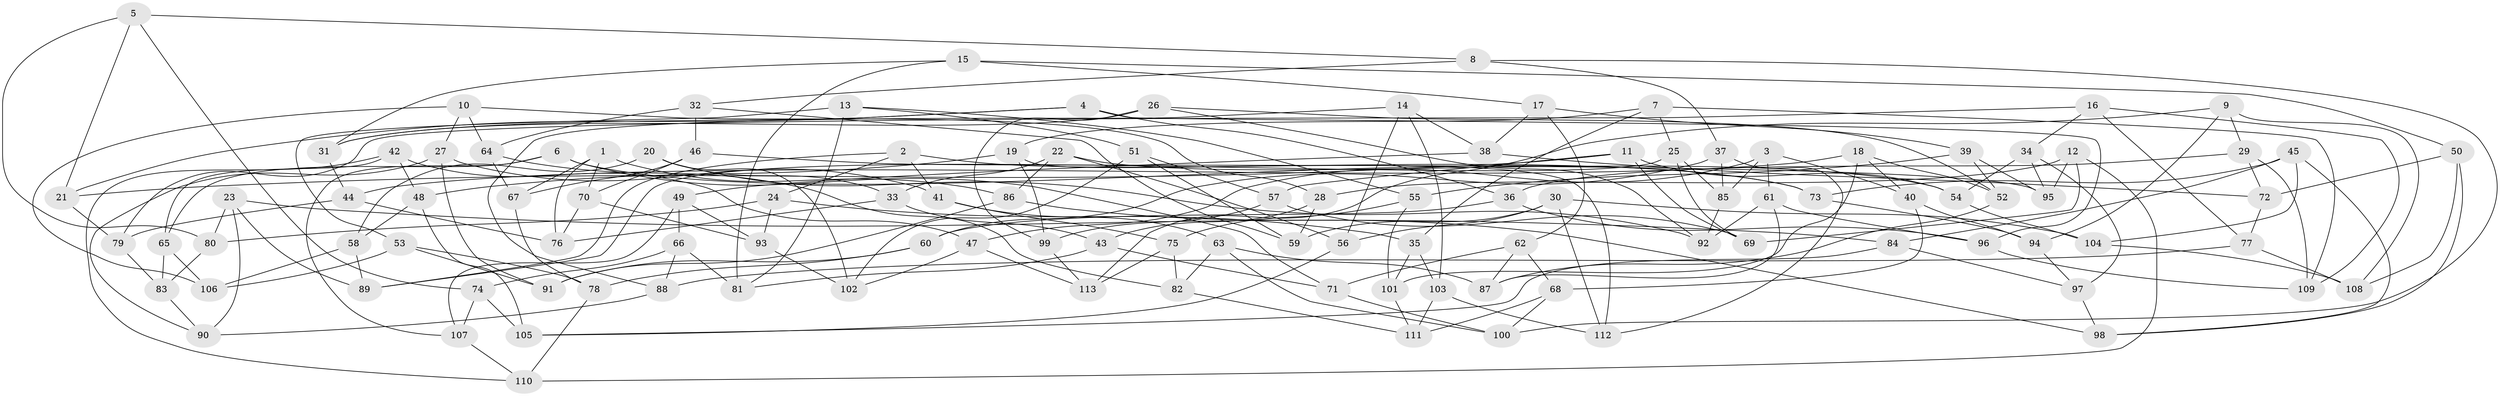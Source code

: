 // Generated by graph-tools (version 1.1) at 2025/26/03/09/25 03:26:50]
// undirected, 113 vertices, 226 edges
graph export_dot {
graph [start="1"]
  node [color=gray90,style=filled];
  1;
  2;
  3;
  4;
  5;
  6;
  7;
  8;
  9;
  10;
  11;
  12;
  13;
  14;
  15;
  16;
  17;
  18;
  19;
  20;
  21;
  22;
  23;
  24;
  25;
  26;
  27;
  28;
  29;
  30;
  31;
  32;
  33;
  34;
  35;
  36;
  37;
  38;
  39;
  40;
  41;
  42;
  43;
  44;
  45;
  46;
  47;
  48;
  49;
  50;
  51;
  52;
  53;
  54;
  55;
  56;
  57;
  58;
  59;
  60;
  61;
  62;
  63;
  64;
  65;
  66;
  67;
  68;
  69;
  70;
  71;
  72;
  73;
  74;
  75;
  76;
  77;
  78;
  79;
  80;
  81;
  82;
  83;
  84;
  85;
  86;
  87;
  88;
  89;
  90;
  91;
  92;
  93;
  94;
  95;
  96;
  97;
  98;
  99;
  100;
  101;
  102;
  103;
  104;
  105;
  106;
  107;
  108;
  109;
  110;
  111;
  112;
  113;
  1 -- 76;
  1 -- 67;
  1 -- 86;
  1 -- 70;
  2 -- 89;
  2 -- 41;
  2 -- 73;
  2 -- 24;
  3 -- 40;
  3 -- 61;
  3 -- 85;
  3 -- 47;
  4 -- 31;
  4 -- 21;
  4 -- 36;
  4 -- 96;
  5 -- 80;
  5 -- 8;
  5 -- 74;
  5 -- 21;
  6 -- 65;
  6 -- 107;
  6 -- 71;
  6 -- 73;
  7 -- 19;
  7 -- 35;
  7 -- 25;
  7 -- 109;
  8 -- 37;
  8 -- 32;
  8 -- 100;
  9 -- 108;
  9 -- 94;
  9 -- 113;
  9 -- 29;
  10 -- 28;
  10 -- 106;
  10 -- 27;
  10 -- 64;
  11 -- 21;
  11 -- 57;
  11 -- 69;
  11 -- 54;
  12 -- 69;
  12 -- 28;
  12 -- 95;
  12 -- 110;
  13 -- 55;
  13 -- 81;
  13 -- 53;
  13 -- 51;
  14 -- 38;
  14 -- 56;
  14 -- 88;
  14 -- 103;
  15 -- 50;
  15 -- 17;
  15 -- 81;
  15 -- 31;
  16 -- 34;
  16 -- 109;
  16 -- 79;
  16 -- 77;
  17 -- 39;
  17 -- 62;
  17 -- 38;
  18 -- 40;
  18 -- 52;
  18 -- 44;
  18 -- 101;
  19 -- 48;
  19 -- 112;
  19 -- 99;
  20 -- 92;
  20 -- 33;
  20 -- 58;
  20 -- 102;
  21 -- 79;
  22 -- 54;
  22 -- 86;
  22 -- 56;
  22 -- 33;
  23 -- 84;
  23 -- 90;
  23 -- 80;
  23 -- 89;
  24 -- 93;
  24 -- 80;
  24 -- 35;
  25 -- 89;
  25 -- 85;
  25 -- 69;
  26 -- 99;
  26 -- 31;
  26 -- 92;
  26 -- 52;
  27 -- 90;
  27 -- 41;
  27 -- 91;
  28 -- 59;
  28 -- 43;
  29 -- 36;
  29 -- 72;
  29 -- 109;
  30 -- 104;
  30 -- 59;
  30 -- 112;
  30 -- 56;
  31 -- 44;
  32 -- 64;
  32 -- 46;
  32 -- 59;
  33 -- 43;
  33 -- 76;
  34 -- 97;
  34 -- 54;
  34 -- 95;
  35 -- 103;
  35 -- 101;
  36 -- 96;
  36 -- 60;
  37 -- 112;
  37 -- 60;
  37 -- 85;
  38 -- 72;
  38 -- 49;
  39 -- 52;
  39 -- 95;
  39 -- 55;
  40 -- 68;
  40 -- 94;
  41 -- 75;
  41 -- 63;
  42 -- 47;
  42 -- 65;
  42 -- 48;
  42 -- 110;
  43 -- 71;
  43 -- 81;
  44 -- 79;
  44 -- 76;
  45 -- 104;
  45 -- 84;
  45 -- 73;
  45 -- 98;
  46 -- 70;
  46 -- 67;
  46 -- 95;
  47 -- 102;
  47 -- 113;
  48 -- 105;
  48 -- 58;
  49 -- 107;
  49 -- 66;
  49 -- 93;
  50 -- 72;
  50 -- 98;
  50 -- 108;
  51 -- 57;
  51 -- 102;
  51 -- 59;
  52 -- 87;
  53 -- 78;
  53 -- 106;
  53 -- 91;
  54 -- 104;
  55 -- 75;
  55 -- 101;
  56 -- 105;
  57 -- 99;
  57 -- 69;
  58 -- 89;
  58 -- 106;
  60 -- 91;
  60 -- 78;
  61 -- 92;
  61 -- 87;
  61 -- 96;
  62 -- 71;
  62 -- 68;
  62 -- 87;
  63 -- 100;
  63 -- 87;
  63 -- 82;
  64 -- 82;
  64 -- 67;
  65 -- 83;
  65 -- 106;
  66 -- 88;
  66 -- 74;
  66 -- 81;
  67 -- 78;
  68 -- 111;
  68 -- 100;
  70 -- 93;
  70 -- 76;
  71 -- 100;
  72 -- 77;
  73 -- 94;
  74 -- 105;
  74 -- 107;
  75 -- 113;
  75 -- 82;
  77 -- 88;
  77 -- 108;
  78 -- 110;
  79 -- 83;
  80 -- 83;
  82 -- 111;
  83 -- 90;
  84 -- 105;
  84 -- 97;
  85 -- 92;
  86 -- 91;
  86 -- 98;
  88 -- 90;
  93 -- 102;
  94 -- 97;
  96 -- 109;
  97 -- 98;
  99 -- 113;
  101 -- 111;
  103 -- 111;
  103 -- 112;
  104 -- 108;
  107 -- 110;
}
